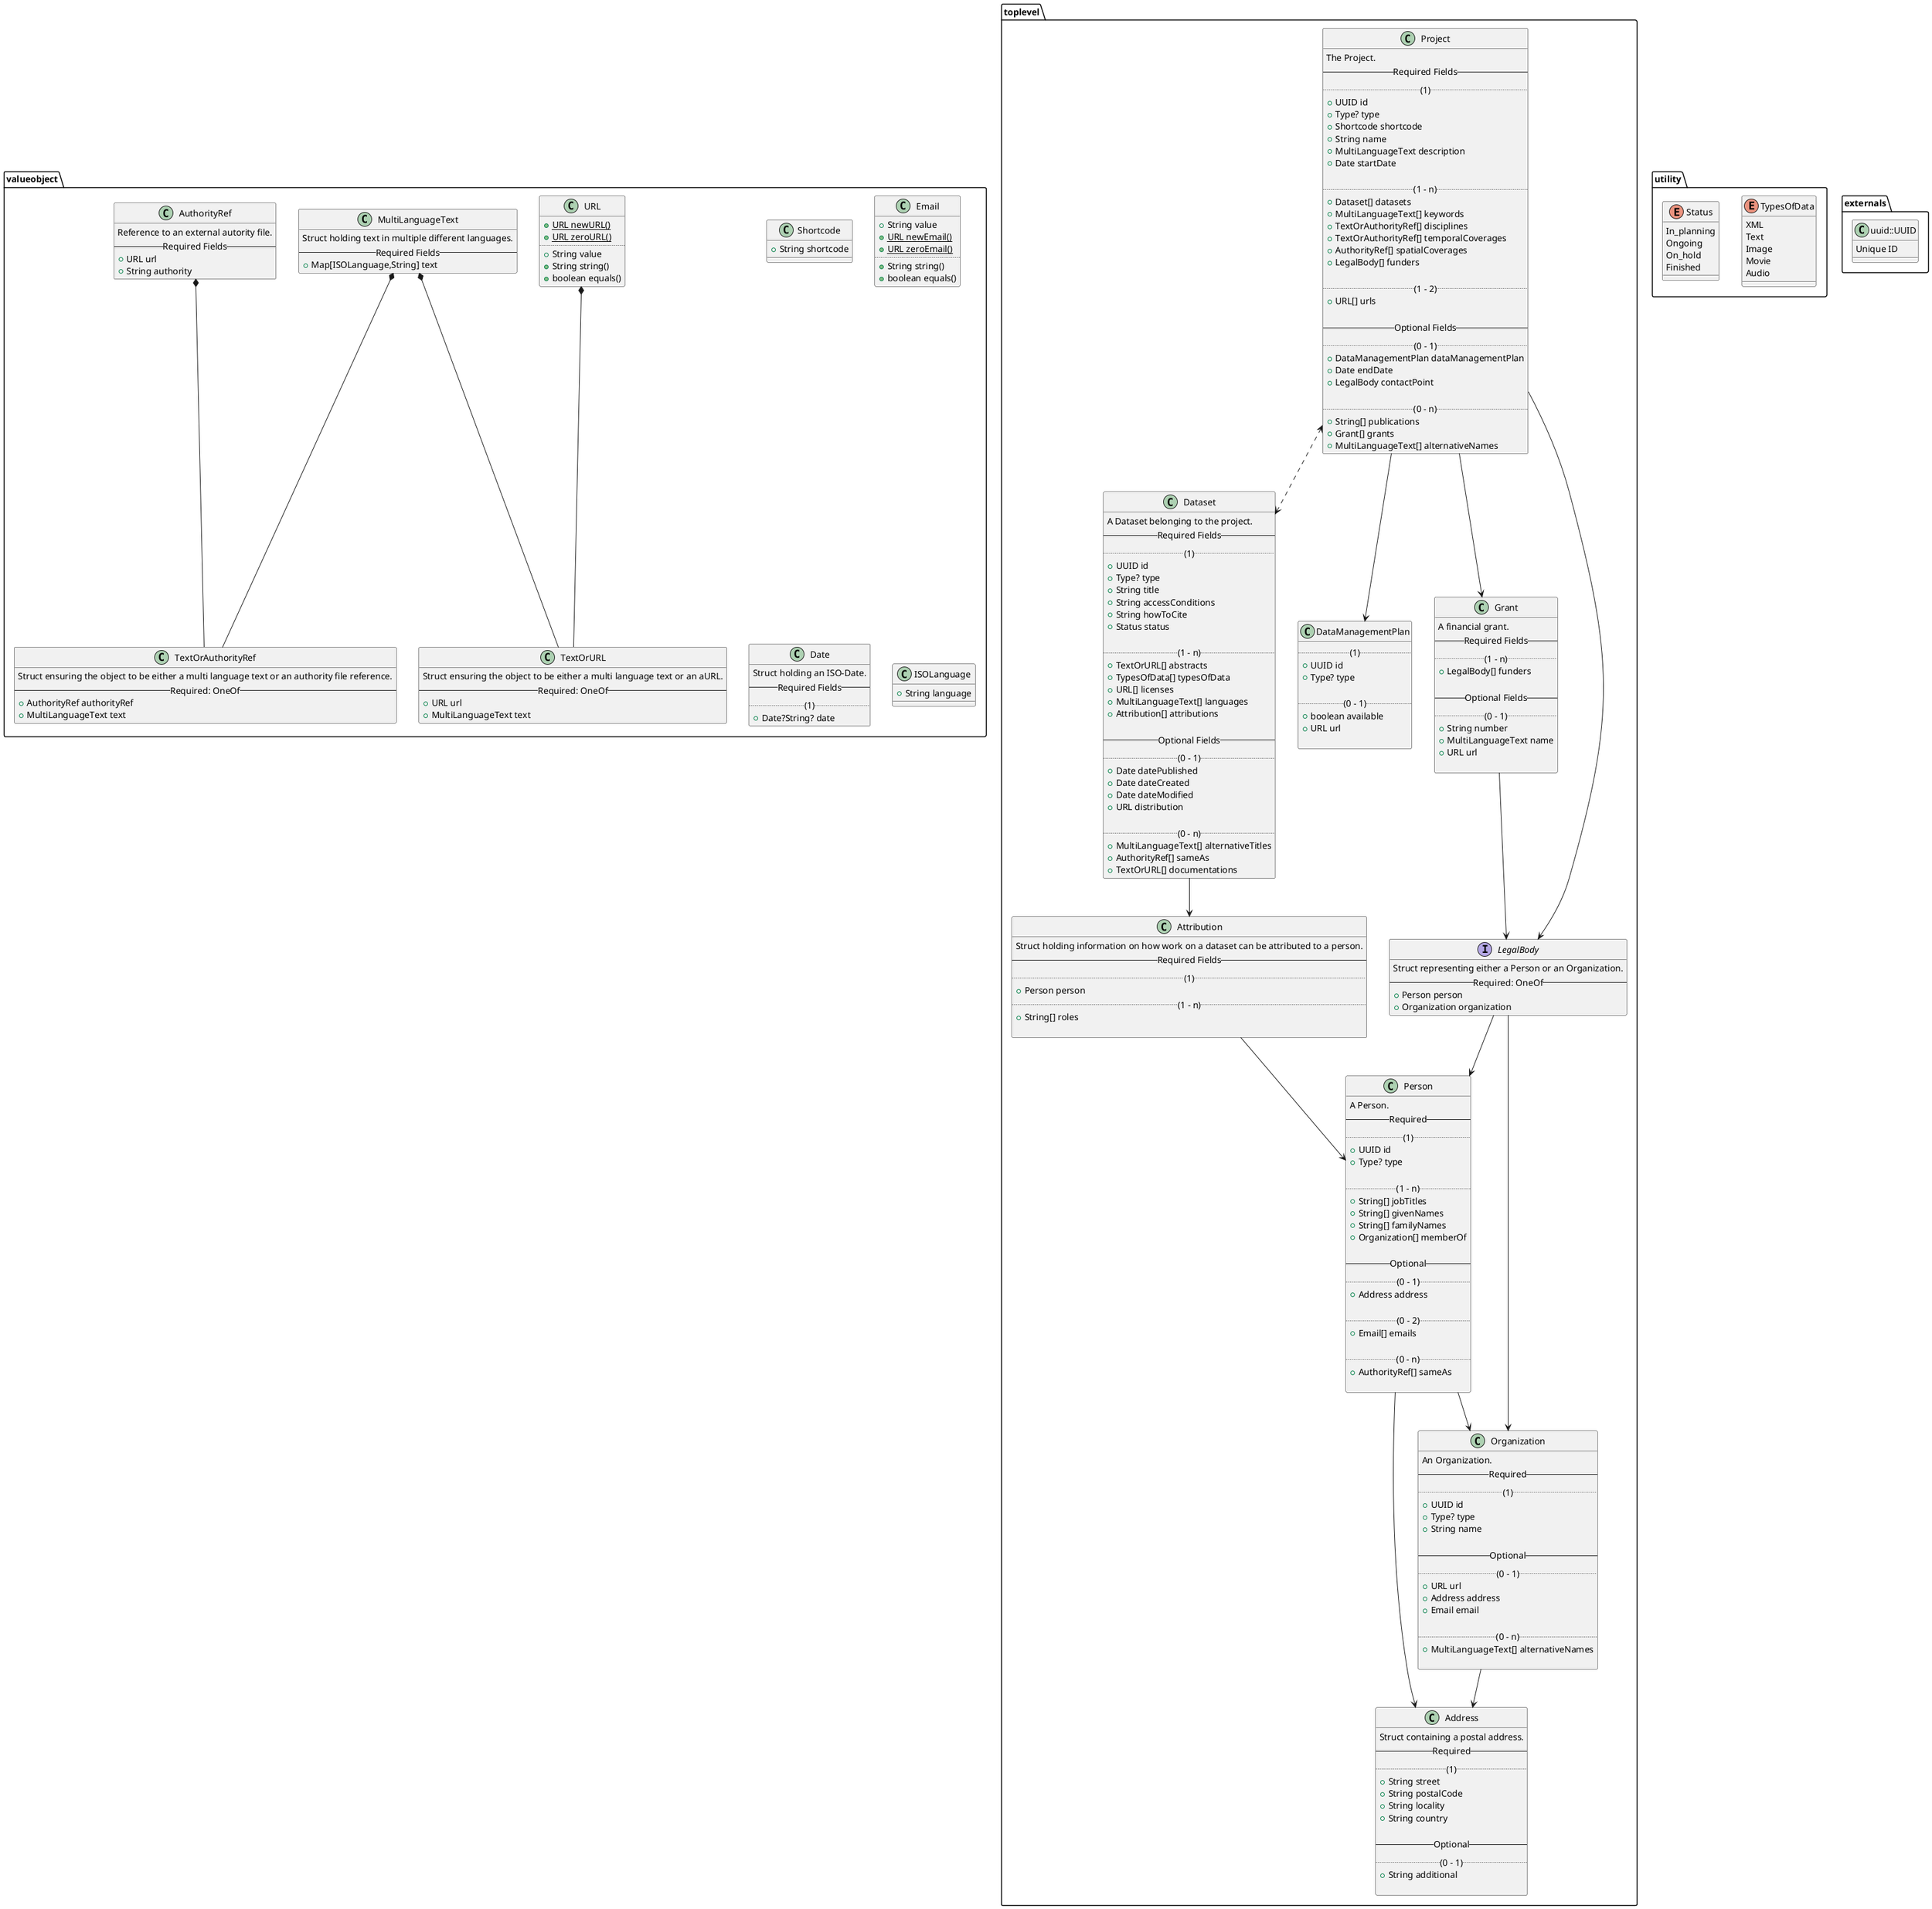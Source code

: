 @startuml Domain Entities
package toplevel {

  class Project {
    The Project.
    -- Required Fields --
    .. (1) ..
    +UUID id
    +Type? type
    +Shortcode shortcode
    +String name
    +MultiLanguageText description
    +Date startDate

    .. (1 - n) ..
    +Dataset[] datasets
    +MultiLanguageText[] keywords
    +TextOrAuthorityRef[] disciplines
    +TextOrAuthorityRef[] temporalCoverages
    +AuthorityRef[] spatialCoverages
    +LegalBody[] funders

    .. (1 - 2) ..
    +URL[] urls

    -- Optional Fields --
    .. (0 - 1) ..
    +DataManagementPlan dataManagementPlan
    +Date endDate
    +LegalBody contactPoint

    .. (0 - n) ..
    +String[] publications
    +Grant[] grants
    +MultiLanguageText[] alternativeNames
  }

  class Dataset {
    A Dataset belonging to the project.
    -- Required Fields --
    .. (1) ..
    +UUID id
    +Type? type
    +String title
    +String accessConditions
    +String howToCite
    +Status status

    .. (1 - n) ..
    +TextOrURL[] abstracts
    +TypesOfData[] typesOfData
    +URL[] licenses
    +MultiLanguageText[] languages
    +Attribution[] attributions

    -- Optional Fields --
    .. (0 - 1) ..
    +Date datePublished
    +Date dateCreated
    +Date dateModified
    +URL distribution

    .. (0 - n) ..
    +MultiLanguageText[] alternativeTitles
    +AuthorityRef[] sameAs
    +TextOrURL[] documentations
  }

  class DataManagementPlan {
    .. (1) ..
    +UUID id
    +Type? type

    .. (0 - 1) ..
    +boolean available
    +URL url

  }

  class Grant {
    A financial grant.
    -- Required Fields --
    .. (1 - n) ..
    +LegalBody[] funders

    -- Optional Fields --
    .. (0 - 1) ..
    +String number
    +MultiLanguageText name
    +URL url

  }

  interface LegalBody {
    Struct representing either a Person or an Organization.
    -- Required: OneOf --
    +Person person
    +Organization organization
  }

  class Person {
    A Person.
    -- Required --
    .. (1) ..
    +UUID id
    +Type? type

    .. (1 - n) ..
    +String[] jobTitles
    +String[] givenNames
    +String[] familyNames
    +Organization[] memberOf

    -- Optional --
    .. (0 - 1) ..
    +Address address

    .. (0 - 2) ..
    +Email[] emails

    .. (0 - n) ..
    +AuthorityRef[] sameAs

  }

  class Organization {
    An Organization.
    -- Required --
    .. (1) ..
    +UUID id
    +Type? type
    +String name

    -- Optional --
    .. (0 - 1) ..
    +URL url
    +Address address
    +Email email

    .. (0 - n) ..
    +MultiLanguageText[] alternativeNames

  }

  class Address {
    Struct containing a postal address.
    -- Required --
    .. (1) ..
    +String street
    +String postalCode
    +String locality
    +String country

    -- Optional --
    .. (0 - 1) ..
    +String additional

  }

  class Attribution {
    Struct holding information on how work on a dataset can be attributed to a person.
    -- Required Fields --
    .. (1) ..
    +Person person
    .. (1 - n) ..
    +String[] roles

  }
  

}

package valueobject {

  class Shortcode{
    +String shortcode
  }

  class Email{
    +String value
    {static} +URL newEmail()
    {static} +URL zeroEmail()
    ..
    +String string()
    +boolean equals()
  }

  class URL{
    {static} +URL newURL()
    {static} +URL zeroURL()
    ..
    +String value
    'TODO: more?
    +String string()
    +boolean equals()
  }

  class Date {
    Struct holding an ISO-Date.
    -- Required Fields --
    .. (1) ..
    +Date?String? date
  }

  class TextOrAuthorityRef {
    Struct ensuring the object to be either a multi language text or an authority file reference.
    -- Required: OneOf --
    +AuthorityRef authorityRef
    +MultiLanguageText text
  }

  class TextOrURL {
    Struct ensuring the object to be either a multi language text or an aURL.
    -- Required: OneOf --
    +URL url
    +MultiLanguageText text
  }

  class AuthorityRef {
    Reference to an external autority file.
    -- Required Fields --
    +URL url
    +String authority
  }

  class MultiLanguageText {
    Struct holding text in multiple different languages.
    -- Required Fields --
    +Map[ISOLanguage,String] text
  }

  class ISOLanguage {
    +String language
  }
}

package utility {

  enum TypesOfData {
    XML
    Text
    Image
    Movie
    Audio
  }

  enum Status {
    In_planning
    Ongoing
    On_hold
    Finished
  }

}

package externals {
  class uuid::UUID {
    Unique ID
  }
}


Project <..> Dataset
Project --> DataManagementPlan
Project --> Grant
Project --> LegalBody
Dataset --> Attribution
Attribution --> Person
Grant --> LegalBody
LegalBody --> Person
LegalBody --> Organization
Person --> Organization
Person --> Address
Organization --> Address

URL *-- TextOrURL
MultiLanguageText *-- TextOrURL
MultiLanguageText *-- TextOrAuthorityRef
AuthorityRef *-- TextOrAuthorityRef


@enduml
